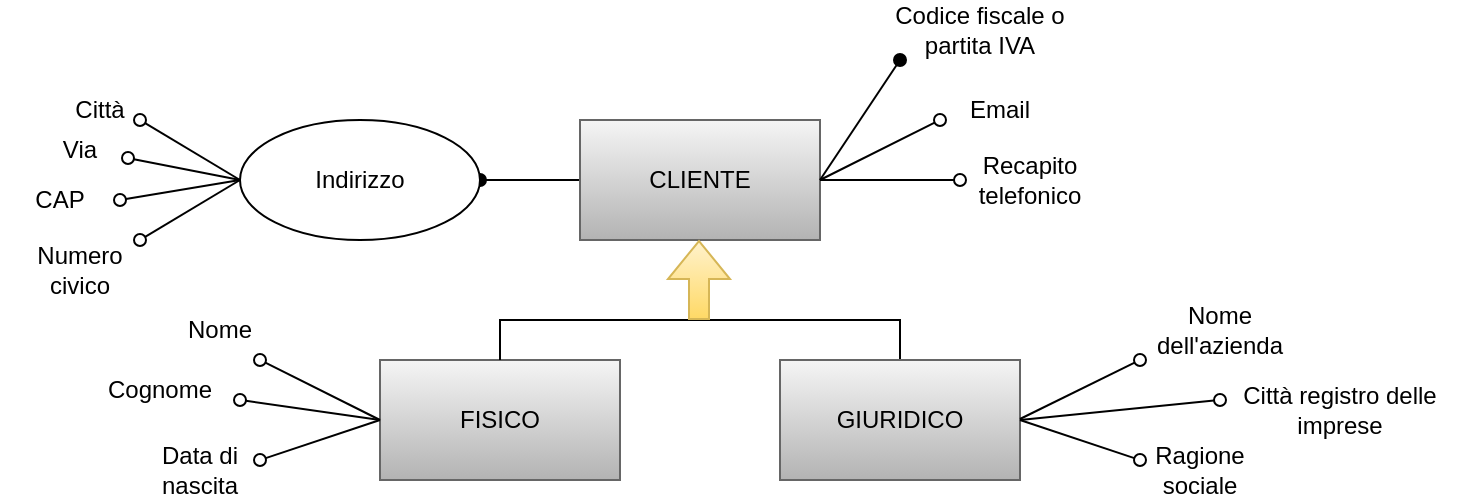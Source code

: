 <mxfile version="15.7.3" type="device"><diagram id="39vtVHBbzISQOqmYLRiS" name="Page-1"><mxGraphModel dx="946" dy="626" grid="1" gridSize="10" guides="1" tooltips="1" connect="1" arrows="1" fold="1" page="1" pageScale="1" pageWidth="1654" pageHeight="1169" math="0" shadow="0"><root><mxCell id="0"/><mxCell id="1" parent="0"/><mxCell id="6qQcL5z-AM1WCZdpygqI-33" value="" style="edgeStyle=orthogonalEdgeStyle;rounded=0;orthogonalLoop=1;jettySize=auto;html=1;endArrow=oval;endFill=1;" parent="1" source="6qQcL5z-AM1WCZdpygqI-1" target="6qQcL5z-AM1WCZdpygqI-32" edge="1"><mxGeometry relative="1" as="geometry"/></mxCell><mxCell id="6qQcL5z-AM1WCZdpygqI-1" value="CLIENTE" style="rounded=0;whiteSpace=wrap;html=1;fillColor=#f5f5f5;gradientColor=#b3b3b3;strokeColor=#666666;" parent="1" vertex="1"><mxGeometry x="330" y="300" width="120" height="60" as="geometry"/></mxCell><mxCell id="6qQcL5z-AM1WCZdpygqI-2" value="FISICO" style="rounded=0;whiteSpace=wrap;html=1;fillColor=#f5f5f5;gradientColor=#b3b3b3;strokeColor=#666666;" parent="1" vertex="1"><mxGeometry x="230" y="420" width="120" height="60" as="geometry"/></mxCell><mxCell id="6qQcL5z-AM1WCZdpygqI-6" style="edgeStyle=orthogonalEdgeStyle;rounded=0;orthogonalLoop=1;jettySize=auto;html=1;endArrow=none;endFill=0;entryX=0.5;entryY=0;entryDx=0;entryDy=0;exitX=0.5;exitY=0;exitDx=0;exitDy=0;" parent="1" source="6qQcL5z-AM1WCZdpygqI-3" target="6qQcL5z-AM1WCZdpygqI-2" edge="1"><mxGeometry relative="1" as="geometry"><mxPoint x="630" y="290" as="targetPoint"/></mxGeometry></mxCell><mxCell id="6qQcL5z-AM1WCZdpygqI-3" value="GIURIDICO" style="rounded=0;whiteSpace=wrap;html=1;fillColor=#f5f5f5;gradientColor=#b3b3b3;strokeColor=#666666;" parent="1" vertex="1"><mxGeometry x="430" y="420" width="120" height="60" as="geometry"/></mxCell><mxCell id="6qQcL5z-AM1WCZdpygqI-7" value="" style="shape=flexArrow;endArrow=classic;html=1;rounded=0;fillColor=#fff2cc;gradientColor=#ffd966;strokeColor=#d6b656;" parent="1" edge="1"><mxGeometry width="50" height="50" relative="1" as="geometry"><mxPoint x="389.5" y="400" as="sourcePoint"/><mxPoint x="389.5" y="360" as="targetPoint"/></mxGeometry></mxCell><mxCell id="6qQcL5z-AM1WCZdpygqI-10" value="" style="endArrow=oval;html=1;rounded=0;endFill=1;" parent="1" edge="1"><mxGeometry width="50" height="50" relative="1" as="geometry"><mxPoint x="450" y="330" as="sourcePoint"/><mxPoint x="490" y="270" as="targetPoint"/><Array as="points"/></mxGeometry></mxCell><mxCell id="6qQcL5z-AM1WCZdpygqI-14" value="" style="endArrow=oval;html=1;rounded=0;endFill=0;" parent="1" edge="1"><mxGeometry width="50" height="50" relative="1" as="geometry"><mxPoint x="450" y="330" as="sourcePoint"/><mxPoint x="510" y="300" as="targetPoint"/><Array as="points"/></mxGeometry></mxCell><mxCell id="6qQcL5z-AM1WCZdpygqI-16" value="Codice fiscale o partita IVA" style="text;html=1;strokeColor=none;fillColor=none;align=center;verticalAlign=middle;whiteSpace=wrap;rounded=0;" parent="1" vertex="1"><mxGeometry x="470" y="250" width="120" height="10" as="geometry"/></mxCell><mxCell id="6qQcL5z-AM1WCZdpygqI-18" value="Email" style="text;html=1;strokeColor=none;fillColor=none;align=center;verticalAlign=middle;whiteSpace=wrap;rounded=0;" parent="1" vertex="1"><mxGeometry x="510" y="290" width="60" height="10" as="geometry"/></mxCell><mxCell id="6qQcL5z-AM1WCZdpygqI-19" value="" style="endArrow=oval;html=1;rounded=0;endFill=0;exitX=1;exitY=0.5;exitDx=0;exitDy=0;" parent="1" source="6qQcL5z-AM1WCZdpygqI-1" edge="1"><mxGeometry width="50" height="50" relative="1" as="geometry"><mxPoint x="460" y="340" as="sourcePoint"/><mxPoint x="520" y="330" as="targetPoint"/><Array as="points"/></mxGeometry></mxCell><mxCell id="6qQcL5z-AM1WCZdpygqI-20" value="Recapito telefonico" style="text;html=1;strokeColor=none;fillColor=none;align=center;verticalAlign=middle;whiteSpace=wrap;rounded=0;" parent="1" vertex="1"><mxGeometry x="510" y="325" width="90" height="10" as="geometry"/></mxCell><mxCell id="6qQcL5z-AM1WCZdpygqI-22" value="" style="endArrow=oval;html=1;rounded=0;endFill=0;exitX=1;exitY=0.5;exitDx=0;exitDy=0;" parent="1" edge="1"><mxGeometry width="50" height="50" relative="1" as="geometry"><mxPoint x="550" y="449.5" as="sourcePoint"/><mxPoint x="610" y="420" as="targetPoint"/><Array as="points"/></mxGeometry></mxCell><mxCell id="6qQcL5z-AM1WCZdpygqI-23" value="Nome dell'azienda" style="text;html=1;strokeColor=none;fillColor=none;align=center;verticalAlign=middle;whiteSpace=wrap;rounded=0;" parent="1" vertex="1"><mxGeometry x="620" y="400" width="60" height="10" as="geometry"/></mxCell><mxCell id="6qQcL5z-AM1WCZdpygqI-24" value="" style="endArrow=oval;html=1;rounded=0;endFill=0;" parent="1" edge="1"><mxGeometry width="50" height="50" relative="1" as="geometry"><mxPoint x="550" y="450" as="sourcePoint"/><mxPoint x="610" y="470" as="targetPoint"/><Array as="points"/></mxGeometry></mxCell><mxCell id="6qQcL5z-AM1WCZdpygqI-25" value="Ragione sociale" style="text;html=1;strokeColor=none;fillColor=none;align=center;verticalAlign=middle;whiteSpace=wrap;rounded=0;" parent="1" vertex="1"><mxGeometry x="610" y="470" width="60" height="10" as="geometry"/></mxCell><mxCell id="6qQcL5z-AM1WCZdpygqI-26" value="" style="endArrow=oval;html=1;rounded=0;endFill=0;" parent="1" edge="1"><mxGeometry width="50" height="50" relative="1" as="geometry"><mxPoint x="230" y="450" as="sourcePoint"/><mxPoint x="170" y="420" as="targetPoint"/><Array as="points"/></mxGeometry></mxCell><mxCell id="6qQcL5z-AM1WCZdpygqI-27" value="Nome" style="text;html=1;strokeColor=none;fillColor=none;align=center;verticalAlign=middle;whiteSpace=wrap;rounded=0;" parent="1" vertex="1"><mxGeometry x="120" y="400" width="60" height="10" as="geometry"/></mxCell><mxCell id="6qQcL5z-AM1WCZdpygqI-29" value="" style="endArrow=oval;html=1;rounded=0;endFill=0;" parent="1" edge="1"><mxGeometry width="50" height="50" relative="1" as="geometry"><mxPoint x="230" y="450" as="sourcePoint"/><mxPoint x="160" y="440" as="targetPoint"/><Array as="points"/></mxGeometry></mxCell><mxCell id="6qQcL5z-AM1WCZdpygqI-30" value="Cognome" style="text;html=1;strokeColor=none;fillColor=none;align=center;verticalAlign=middle;whiteSpace=wrap;rounded=0;" parent="1" vertex="1"><mxGeometry x="90" y="430" width="60" height="10" as="geometry"/></mxCell><mxCell id="6qQcL5z-AM1WCZdpygqI-32" value="Indirizzo" style="ellipse;whiteSpace=wrap;html=1;rounded=0;" parent="1" vertex="1"><mxGeometry x="160" y="300" width="120" height="60" as="geometry"/></mxCell><mxCell id="6qQcL5z-AM1WCZdpygqI-35" value="" style="endArrow=oval;html=1;rounded=0;endFill=0;entryX=0.9;entryY=0.9;entryDx=0;entryDy=0;entryPerimeter=0;" parent="1" target="6qQcL5z-AM1WCZdpygqI-36" edge="1"><mxGeometry width="50" height="50" relative="1" as="geometry"><mxPoint x="160" y="330" as="sourcePoint"/><mxPoint x="110" y="302.5" as="targetPoint"/><Array as="points"/></mxGeometry></mxCell><mxCell id="6qQcL5z-AM1WCZdpygqI-36" value="Via" style="text;html=1;strokeColor=none;fillColor=none;align=center;verticalAlign=middle;whiteSpace=wrap;rounded=0;" parent="1" vertex="1"><mxGeometry x="50" y="310" width="60" height="10" as="geometry"/></mxCell><mxCell id="6qQcL5z-AM1WCZdpygqI-37" value="" style="endArrow=oval;html=1;rounded=0;endFill=0;exitX=0;exitY=0.5;exitDx=0;exitDy=0;" parent="1" source="6qQcL5z-AM1WCZdpygqI-32" edge="1"><mxGeometry width="50" height="50" relative="1" as="geometry"><mxPoint x="160" y="335" as="sourcePoint"/><mxPoint x="100" y="340" as="targetPoint"/><Array as="points"/></mxGeometry></mxCell><mxCell id="6qQcL5z-AM1WCZdpygqI-38" value="CAP" style="text;html=1;strokeColor=none;fillColor=none;align=center;verticalAlign=middle;whiteSpace=wrap;rounded=0;" parent="1" vertex="1"><mxGeometry x="40" y="335" width="60" height="10" as="geometry"/></mxCell><mxCell id="6qQcL5z-AM1WCZdpygqI-39" value="" style="endArrow=oval;html=1;rounded=0;endFill=0;" parent="1" edge="1"><mxGeometry width="50" height="50" relative="1" as="geometry"><mxPoint x="160" y="330" as="sourcePoint"/><mxPoint x="110" y="360" as="targetPoint"/><Array as="points"/></mxGeometry></mxCell><mxCell id="6qQcL5z-AM1WCZdpygqI-40" value="Numero civico" style="text;html=1;strokeColor=none;fillColor=none;align=center;verticalAlign=middle;whiteSpace=wrap;rounded=0;" parent="1" vertex="1"><mxGeometry x="50" y="370" width="60" height="10" as="geometry"/></mxCell><mxCell id="6qQcL5z-AM1WCZdpygqI-41" value="" style="endArrow=oval;html=1;rounded=0;endFill=0;" parent="1" edge="1"><mxGeometry width="50" height="50" relative="1" as="geometry"><mxPoint x="160" y="330" as="sourcePoint"/><mxPoint x="110" y="300" as="targetPoint"/><Array as="points"/></mxGeometry></mxCell><mxCell id="6qQcL5z-AM1WCZdpygqI-42" value="Città" style="text;html=1;strokeColor=none;fillColor=none;align=center;verticalAlign=middle;whiteSpace=wrap;rounded=0;" parent="1" vertex="1"><mxGeometry x="60" y="290" width="60" height="10" as="geometry"/></mxCell><mxCell id="6qQcL5z-AM1WCZdpygqI-43" value="" style="endArrow=oval;html=1;rounded=0;endFill=0;" parent="1" edge="1"><mxGeometry width="50" height="50" relative="1" as="geometry"><mxPoint x="230" y="450" as="sourcePoint"/><mxPoint x="170" y="470" as="targetPoint"/><Array as="points"/></mxGeometry></mxCell><mxCell id="6qQcL5z-AM1WCZdpygqI-44" value="Data di nascita" style="text;html=1;strokeColor=none;fillColor=none;align=center;verticalAlign=middle;whiteSpace=wrap;rounded=0;" parent="1" vertex="1"><mxGeometry x="110" y="470" width="60" height="10" as="geometry"/></mxCell><mxCell id="6qQcL5z-AM1WCZdpygqI-45" value="" style="endArrow=oval;html=1;rounded=0;endFill=0;exitX=1;exitY=0.5;exitDx=0;exitDy=0;" parent="1" source="6qQcL5z-AM1WCZdpygqI-3" edge="1"><mxGeometry width="50" height="50" relative="1" as="geometry"><mxPoint x="560" y="460" as="sourcePoint"/><mxPoint x="650" y="440" as="targetPoint"/><Array as="points"/></mxGeometry></mxCell><mxCell id="6qQcL5z-AM1WCZdpygqI-46" value="Città registro delle imprese" style="text;html=1;strokeColor=none;fillColor=none;align=center;verticalAlign=middle;whiteSpace=wrap;rounded=0;" parent="1" vertex="1"><mxGeometry x="640" y="430" width="140" height="30" as="geometry"/></mxCell></root></mxGraphModel></diagram></mxfile>